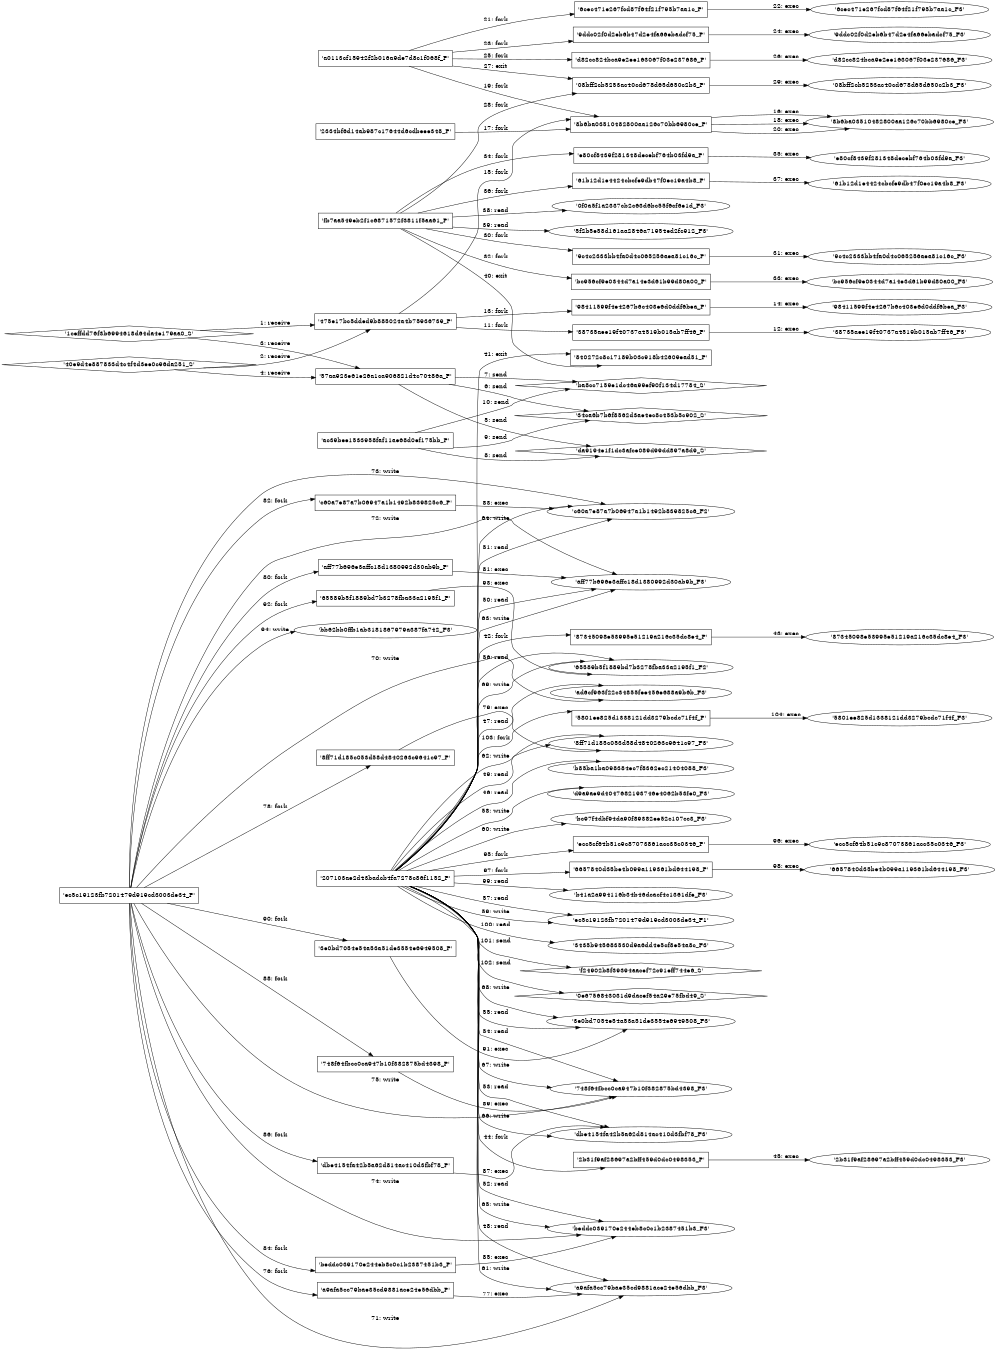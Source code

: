 digraph "D:\Learning\Paper\apt\基于CTI的攻击预警\Dataset\攻击图\ASGfromALLCTI\Sorpresa! JasperLoader targets Italy with a new bag of tricks.dot" {
rankdir="LR"
size="9"
fixedsize="false"
splines="true"
nodesep=0.3
ranksep=0
fontsize=10
overlap="scalexy"
engine= "neato"
	"'475e17bc5dded9b885024a4b75936739_P'" [node_type=Process shape=box]
	"'1ceffdd76f3b6994618d64da4e179aa0_S'" [node_type=Socket shape=diamond]
	"'1ceffdd76f3b6994618d64da4e179aa0_S'" -> "'475e17bc5dded9b885024a4b75936739_P'" [label="1: receive"]
	"'475e17bc5dded9b885024a4b75936739_P'" [node_type=Process shape=box]
	"'40e9d4e887833d4c4f4d3ee0c96da251_S'" [node_type=Socket shape=diamond]
	"'40e9d4e887833d4c4f4d3ee0c96da251_S'" -> "'475e17bc5dded9b885024a4b75936739_P'" [label="2: receive"]
	"'57aa923e61e26a1ca906821d4c70486a_P'" [node_type=Process shape=box]
	"'1ceffdd76f3b6994618d64da4e179aa0_S'" [node_type=Socket shape=diamond]
	"'1ceffdd76f3b6994618d64da4e179aa0_S'" -> "'57aa923e61e26a1ca906821d4c70486a_P'" [label="3: receive"]
	"'57aa923e61e26a1ca906821d4c70486a_P'" [node_type=Process shape=box]
	"'40e9d4e887833d4c4f4d3ee0c96da251_S'" [node_type=Socket shape=diamond]
	"'40e9d4e887833d4c4f4d3ee0c96da251_S'" -> "'57aa923e61e26a1ca906821d4c70486a_P'" [label="4: receive"]
	"'da9194e1f1dc3afce089d99dd897a8d9_S'" [node_type=Socket shape=diamond]
	"'57aa923e61e26a1ca906821d4c70486a_P'" [node_type=Process shape=box]
	"'57aa923e61e26a1ca906821d4c70486a_P'" -> "'da9194e1f1dc3afce089d99dd897a8d9_S'" [label="5: send"]
	"'34ca6b7b6f8562d3ae4ec8c453b5c902_S'" [node_type=Socket shape=diamond]
	"'57aa923e61e26a1ca906821d4c70486a_P'" [node_type=Process shape=box]
	"'57aa923e61e26a1ca906821d4c70486a_P'" -> "'34ca6b7b6f8562d3ae4ec8c453b5c902_S'" [label="6: send"]
	"'ba8cc7159e1dc46a99ef90f134d17784_S'" [node_type=Socket shape=diamond]
	"'57aa923e61e26a1ca906821d4c70486a_P'" [node_type=Process shape=box]
	"'57aa923e61e26a1ca906821d4c70486a_P'" -> "'ba8cc7159e1dc46a99ef90f134d17784_S'" [label="7: send"]
	"'da9194e1f1dc3afce089d99dd897a8d9_S'" [node_type=Socket shape=diamond]
	"'ac39bee1533958faf11ae68d0ef175bb_P'" [node_type=Process shape=box]
	"'ac39bee1533958faf11ae68d0ef175bb_P'" -> "'da9194e1f1dc3afce089d99dd897a8d9_S'" [label="8: send"]
	"'34ca6b7b6f8562d3ae4ec8c453b5c902_S'" [node_type=Socket shape=diamond]
	"'ac39bee1533958faf11ae68d0ef175bb_P'" [node_type=Process shape=box]
	"'ac39bee1533958faf11ae68d0ef175bb_P'" -> "'34ca6b7b6f8562d3ae4ec8c453b5c902_S'" [label="9: send"]
	"'ba8cc7159e1dc46a99ef90f134d17784_S'" [node_type=Socket shape=diamond]
	"'ac39bee1533958faf11ae68d0ef175bb_P'" [node_type=Process shape=box]
	"'ac39bee1533958faf11ae68d0ef175bb_P'" -> "'ba8cc7159e1dc46a99ef90f134d17784_S'" [label="10: send"]
	"'475e17bc5dded9b885024a4b75936739_P'" [node_type=Process shape=box]
	"'38735aee19f40737a4519b015ab7ff46_P'" [node_type=Process shape=box]
	"'475e17bc5dded9b885024a4b75936739_P'" -> "'38735aee19f40737a4519b015ab7ff46_P'" [label="11: fork"]
	"'38735aee19f40737a4519b015ab7ff46_P'" [node_type=Process shape=box]
	"'38735aee19f40737a4519b015ab7ff46_F3'" [node_type=File shape=ellipse]
	"'38735aee19f40737a4519b015ab7ff46_P'" -> "'38735aee19f40737a4519b015ab7ff46_F3'" [label="12: exec"]
	"'475e17bc5dded9b885024a4b75936739_P'" [node_type=Process shape=box]
	"'98411599f4e4267b6c403e6d0ddf6bea_P'" [node_type=Process shape=box]
	"'475e17bc5dded9b885024a4b75936739_P'" -> "'98411599f4e4267b6c403e6d0ddf6bea_P'" [label="13: fork"]
	"'98411599f4e4267b6c403e6d0ddf6bea_P'" [node_type=Process shape=box]
	"'98411599f4e4267b6c403e6d0ddf6bea_F3'" [node_type=File shape=ellipse]
	"'98411599f4e4267b6c403e6d0ddf6bea_P'" -> "'98411599f4e4267b6c403e6d0ddf6bea_F3'" [label="14: exec"]
	"'475e17bc5dded9b885024a4b75936739_P'" [node_type=Process shape=box]
	"'8b6ba03510482800aa126c70bb6980ce_P'" [node_type=Process shape=box]
	"'475e17bc5dded9b885024a4b75936739_P'" -> "'8b6ba03510482800aa126c70bb6980ce_P'" [label="15: fork"]
	"'8b6ba03510482800aa126c70bb6980ce_P'" [node_type=Process shape=box]
	"'8b6ba03510482800aa126c70bb6980ce_F3'" [node_type=File shape=ellipse]
	"'8b6ba03510482800aa126c70bb6980ce_P'" -> "'8b6ba03510482800aa126c70bb6980ce_F3'" [label="16: exec"]
	"'2334bf6d14ab987c17644d6cdbeee348_P'" [node_type=Process shape=box]
	"'8b6ba03510482800aa126c70bb6980ce_P'" [node_type=Process shape=box]
	"'2334bf6d14ab987c17644d6cdbeee348_P'" -> "'8b6ba03510482800aa126c70bb6980ce_P'" [label="17: fork"]
	"'8b6ba03510482800aa126c70bb6980ce_P'" [node_type=Process shape=box]
	"'8b6ba03510482800aa126c70bb6980ce_F3'" [node_type=File shape=ellipse]
	"'8b6ba03510482800aa126c70bb6980ce_P'" -> "'8b6ba03510482800aa126c70bb6980ce_F3'" [label="18: exec"]
	"'a0113cf15942f2b016a9de7d8c1f068f_P'" [node_type=Process shape=box]
	"'8b6ba03510482800aa126c70bb6980ce_P'" [node_type=Process shape=box]
	"'a0113cf15942f2b016a9de7d8c1f068f_P'" -> "'8b6ba03510482800aa126c70bb6980ce_P'" [label="19: fork"]
	"'8b6ba03510482800aa126c70bb6980ce_P'" [node_type=Process shape=box]
	"'8b6ba03510482800aa126c70bb6980ce_F3'" [node_type=File shape=ellipse]
	"'8b6ba03510482800aa126c70bb6980ce_P'" -> "'8b6ba03510482800aa126c70bb6980ce_F3'" [label="20: exec"]
	"'a0113cf15942f2b016a9de7d8c1f068f_P'" [node_type=Process shape=box]
	"'6cec471e267fcd87f64f21f795b7aa1c_P'" [node_type=Process shape=box]
	"'a0113cf15942f2b016a9de7d8c1f068f_P'" -> "'6cec471e267fcd87f64f21f795b7aa1c_P'" [label="21: fork"]
	"'6cec471e267fcd87f64f21f795b7aa1c_P'" [node_type=Process shape=box]
	"'6cec471e267fcd87f64f21f795b7aa1c_F3'" [node_type=File shape=ellipse]
	"'6cec471e267fcd87f64f21f795b7aa1c_P'" -> "'6cec471e267fcd87f64f21f795b7aa1c_F3'" [label="22: exec"]
	"'a0113cf15942f2b016a9de7d8c1f068f_P'" [node_type=Process shape=box]
	"'9ddc02f0d2eb6b47d2e4fa66ebadcf75_P'" [node_type=Process shape=box]
	"'a0113cf15942f2b016a9de7d8c1f068f_P'" -> "'9ddc02f0d2eb6b47d2e4fa66ebadcf75_P'" [label="23: fork"]
	"'9ddc02f0d2eb6b47d2e4fa66ebadcf75_P'" [node_type=Process shape=box]
	"'9ddc02f0d2eb6b47d2e4fa66ebadcf75_F3'" [node_type=File shape=ellipse]
	"'9ddc02f0d2eb6b47d2e4fa66ebadcf75_P'" -> "'9ddc02f0d2eb6b47d2e4fa66ebadcf75_F3'" [label="24: exec"]
	"'a0113cf15942f2b016a9de7d8c1f068f_P'" [node_type=Process shape=box]
	"'d82cc824bca9e2ee163067f03e237686_P'" [node_type=Process shape=box]
	"'a0113cf15942f2b016a9de7d8c1f068f_P'" -> "'d82cc824bca9e2ee163067f03e237686_P'" [label="25: fork"]
	"'d82cc824bca9e2ee163067f03e237686_P'" [node_type=Process shape=box]
	"'d82cc824bca9e2ee163067f03e237686_F3'" [node_type=File shape=ellipse]
	"'d82cc824bca9e2ee163067f03e237686_P'" -> "'d82cc824bca9e2ee163067f03e237686_F3'" [label="26: exec"]
	"'a0113cf15942f2b016a9de7d8c1f068f_P'" [node_type=Process shape=box]
	"'08bff2cb5253ac40cd678d65d650c2b3_P'" [node_type=Process shape=box]
	"'a0113cf15942f2b016a9de7d8c1f068f_P'" -> "'08bff2cb5253ac40cd678d65d650c2b3_P'" [label="27: exit"]
	"'fb7aa549eb2f1c6871572f3811f5aa61_P'" [node_type=Process shape=box]
	"'08bff2cb5253ac40cd678d65d650c2b3_P'" [node_type=Process shape=box]
	"'fb7aa549eb2f1c6871572f3811f5aa61_P'" -> "'08bff2cb5253ac40cd678d65d650c2b3_P'" [label="28: fork"]
	"'08bff2cb5253ac40cd678d65d650c2b3_P'" [node_type=Process shape=box]
	"'08bff2cb5253ac40cd678d65d650c2b3_F3'" [node_type=File shape=ellipse]
	"'08bff2cb5253ac40cd678d65d650c2b3_P'" -> "'08bff2cb5253ac40cd678d65d650c2b3_F3'" [label="29: exec"]
	"'fb7aa549eb2f1c6871572f3811f5aa61_P'" [node_type=Process shape=box]
	"'9c4c2333bb4fa0d4c065256aea81c16c_P'" [node_type=Process shape=box]
	"'fb7aa549eb2f1c6871572f3811f5aa61_P'" -> "'9c4c2333bb4fa0d4c065256aea81c16c_P'" [label="30: fork"]
	"'9c4c2333bb4fa0d4c065256aea81c16c_P'" [node_type=Process shape=box]
	"'9c4c2333bb4fa0d4c065256aea81c16c_F3'" [node_type=File shape=ellipse]
	"'9c4c2333bb4fa0d4c065256aea81c16c_P'" -> "'9c4c2333bb4fa0d4c065256aea81c16c_F3'" [label="31: exec"]
	"'fb7aa549eb2f1c6871572f3811f5aa61_P'" [node_type=Process shape=box]
	"'bc956cf9e0344d7a14e3d61b99d80a00_P'" [node_type=Process shape=box]
	"'fb7aa549eb2f1c6871572f3811f5aa61_P'" -> "'bc956cf9e0344d7a14e3d61b99d80a00_P'" [label="32: fork"]
	"'bc956cf9e0344d7a14e3d61b99d80a00_P'" [node_type=Process shape=box]
	"'bc956cf9e0344d7a14e3d61b99d80a00_F3'" [node_type=File shape=ellipse]
	"'bc956cf9e0344d7a14e3d61b99d80a00_P'" -> "'bc956cf9e0344d7a14e3d61b99d80a00_F3'" [label="33: exec"]
	"'fb7aa549eb2f1c6871572f3811f5aa61_P'" [node_type=Process shape=box]
	"'e80cf8439f281348decebf764b03fd9a_P'" [node_type=Process shape=box]
	"'fb7aa549eb2f1c6871572f3811f5aa61_P'" -> "'e80cf8439f281348decebf764b03fd9a_P'" [label="34: fork"]
	"'e80cf8439f281348decebf764b03fd9a_P'" [node_type=Process shape=box]
	"'e80cf8439f281348decebf764b03fd9a_F3'" [node_type=File shape=ellipse]
	"'e80cf8439f281348decebf764b03fd9a_P'" -> "'e80cf8439f281348decebf764b03fd9a_F3'" [label="35: exec"]
	"'fb7aa549eb2f1c6871572f3811f5aa61_P'" [node_type=Process shape=box]
	"'61b12d1e4424cbcfe9db47f0ec19a4b8_P'" [node_type=Process shape=box]
	"'fb7aa549eb2f1c6871572f3811f5aa61_P'" -> "'61b12d1e4424cbcfe9db47f0ec19a4b8_P'" [label="36: fork"]
	"'61b12d1e4424cbcfe9db47f0ec19a4b8_P'" [node_type=Process shape=box]
	"'61b12d1e4424cbcfe9db47f0ec19a4b8_F3'" [node_type=File shape=ellipse]
	"'61b12d1e4424cbcfe9db47f0ec19a4b8_P'" -> "'61b12d1e4424cbcfe9db47f0ec19a4b8_F3'" [label="37: exec"]
	"'0f0a5f1a2337cb2c63d6bc55f6cf6e1d_F3'" [node_type=file shape=ellipse]
	"'fb7aa549eb2f1c6871572f3811f5aa61_P'" [node_type=Process shape=box]
	"'fb7aa549eb2f1c6871572f3811f5aa61_P'" -> "'0f0a5f1a2337cb2c63d6bc55f6cf6e1d_F3'" [label="38: read"]
	"'5f2b5e58d161aa2846a71954ed2fc912_F3'" [node_type=file shape=ellipse]
	"'fb7aa549eb2f1c6871572f3811f5aa61_P'" [node_type=Process shape=box]
	"'fb7aa549eb2f1c6871572f3811f5aa61_P'" -> "'5f2b5e58d161aa2846a71954ed2fc912_F3'" [label="39: read"]
	"'fb7aa549eb2f1c6871572f3811f5aa61_P'" [node_type=Process shape=box]
	"'840272c8c17189b03c918b42609ead51_P'" [node_type=Process shape=box]
	"'fb7aa549eb2f1c6871572f3811f5aa61_P'" -> "'840272c8c17189b03c918b42609ead51_P'" [label="40: exit"]
	"'207103ae2d43badcb4fa7278c86f1152_P'" [node_type=Process shape=box]
	"'840272c8c17189b03c918b42609ead51_P'" [node_type=Process shape=box]
	"'207103ae2d43badcb4fa7278c86f1152_P'" -> "'840272c8c17189b03c918b42609ead51_P'" [label="41: exit"]
	"'207103ae2d43badcb4fa7278c86f1152_P'" [node_type=Process shape=box]
	"'87345098e53995e51219a216c35dc8e4_P'" [node_type=Process shape=box]
	"'207103ae2d43badcb4fa7278c86f1152_P'" -> "'87345098e53995e51219a216c35dc8e4_P'" [label="42: fork"]
	"'87345098e53995e51219a216c35dc8e4_P'" [node_type=Process shape=box]
	"'87345098e53995e51219a216c35dc8e4_F3'" [node_type=File shape=ellipse]
	"'87345098e53995e51219a216c35dc8e4_P'" -> "'87345098e53995e51219a216c35dc8e4_F3'" [label="43: exec"]
	"'207103ae2d43badcb4fa7278c86f1152_P'" [node_type=Process shape=box]
	"'2b31f9af28697a2bff459d0dc0498353_P'" [node_type=Process shape=box]
	"'207103ae2d43badcb4fa7278c86f1152_P'" -> "'2b31f9af28697a2bff459d0dc0498353_P'" [label="44: fork"]
	"'2b31f9af28697a2bff459d0dc0498353_P'" [node_type=Process shape=box]
	"'2b31f9af28697a2bff459d0dc0498353_F3'" [node_type=File shape=ellipse]
	"'2b31f9af28697a2bff459d0dc0498353_P'" -> "'2b31f9af28697a2bff459d0dc0498353_F3'" [label="45: exec"]
	"'b85ba1ba098384ec7f8362ec21404088_F3'" [node_type=file shape=ellipse]
	"'207103ae2d43badcb4fa7278c86f1152_P'" [node_type=Process shape=box]
	"'207103ae2d43badcb4fa7278c86f1152_P'" -> "'b85ba1ba098384ec7f8362ec21404088_F3'" [label="46: read"]
	"'ad6cf963f22c34855fee456e688a9b6b_F3'" [node_type=file shape=ellipse]
	"'207103ae2d43badcb4fa7278c86f1152_P'" [node_type=Process shape=box]
	"'207103ae2d43badcb4fa7278c86f1152_P'" -> "'ad6cf963f22c34855fee456e688a9b6b_F3'" [label="47: read"]
	"'a9afa5cc79bae35cd9881ace24e56dbb_F3'" [node_type=file shape=ellipse]
	"'207103ae2d43badcb4fa7278c86f1152_P'" [node_type=Process shape=box]
	"'207103ae2d43badcb4fa7278c86f1152_P'" -> "'a9afa5cc79bae35cd9881ace24e56dbb_F3'" [label="48: read"]
	"'8ff71d185c053d58d4840263c9641c97_F3'" [node_type=file shape=ellipse]
	"'207103ae2d43badcb4fa7278c86f1152_P'" [node_type=Process shape=box]
	"'207103ae2d43badcb4fa7278c86f1152_P'" -> "'8ff71d185c053d58d4840263c9641c97_F3'" [label="49: read"]
	"'aff77b696e3affc18d1380992d30ab9b_F3'" [node_type=file shape=ellipse]
	"'207103ae2d43badcb4fa7278c86f1152_P'" [node_type=Process shape=box]
	"'207103ae2d43badcb4fa7278c86f1152_P'" -> "'aff77b696e3affc18d1380992d30ab9b_F3'" [label="50: read"]
	"'c60a7e87a7b06947a1b1492b839825c6_F2'" [node_type=file shape=ellipse]
	"'207103ae2d43badcb4fa7278c86f1152_P'" [node_type=Process shape=box]
	"'207103ae2d43badcb4fa7278c86f1152_P'" -> "'c60a7e87a7b06947a1b1492b839825c6_F2'" [label="51: read"]
	"'beddc039170e244eb8c0c1b2387451b3_F3'" [node_type=file shape=ellipse]
	"'207103ae2d43badcb4fa7278c86f1152_P'" [node_type=Process shape=box]
	"'207103ae2d43badcb4fa7278c86f1152_P'" -> "'beddc039170e244eb8c0c1b2387451b3_F3'" [label="52: read"]
	"'dbe4154fa42b5a62d814ac410d3fbf78_F3'" [node_type=file shape=ellipse]
	"'207103ae2d43badcb4fa7278c86f1152_P'" [node_type=Process shape=box]
	"'207103ae2d43badcb4fa7278c86f1152_P'" -> "'dbe4154fa42b5a62d814ac410d3fbf78_F3'" [label="53: read"]
	"'748f64fbcc0ca947b10f382875bd4398_F3'" [node_type=file shape=ellipse]
	"'207103ae2d43badcb4fa7278c86f1152_P'" [node_type=Process shape=box]
	"'207103ae2d43badcb4fa7278c86f1152_P'" -> "'748f64fbcc0ca947b10f382875bd4398_F3'" [label="54: read"]
	"'3e0bd7054e54a53a51de3554e6949508_F3'" [node_type=file shape=ellipse]
	"'207103ae2d43badcb4fa7278c86f1152_P'" [node_type=Process shape=box]
	"'207103ae2d43badcb4fa7278c86f1152_P'" -> "'3e0bd7054e54a53a51de3554e6949508_F3'" [label="55: read"]
	"'65589b5f1889bd7b3278fba33a2195f1_F2'" [node_type=file shape=ellipse]
	"'207103ae2d43badcb4fa7278c86f1152_P'" [node_type=Process shape=box]
	"'207103ae2d43badcb4fa7278c86f1152_P'" -> "'65589b5f1889bd7b3278fba33a2195f1_F2'" [label="56: read"]
	"'ec5c19123fb7201479d919cd3003de34_F1'" [node_type=file shape=ellipse]
	"'207103ae2d43badcb4fa7278c86f1152_P'" [node_type=Process shape=box]
	"'207103ae2d43badcb4fa7278c86f1152_P'" -> "'ec5c19123fb7201479d919cd3003de34_F1'" [label="57: read"]
	"'d9a9ae9d4047682193746e4062b53fe0_F3'" [node_type=file shape=ellipse]
	"'207103ae2d43badcb4fa7278c86f1152_P'" [node_type=Process shape=box]
	"'207103ae2d43badcb4fa7278c86f1152_P'" -> "'d9a9ae9d4047682193746e4062b53fe0_F3'" [label="58: write"]
	"'ec5c19123fb7201479d919cd3003de34_F1'" [node_type=file shape=ellipse]
	"'207103ae2d43badcb4fa7278c86f1152_P'" [node_type=Process shape=box]
	"'207103ae2d43badcb4fa7278c86f1152_P'" -> "'ec5c19123fb7201479d919cd3003de34_F1'" [label="59: write"]
	"'bc97f4dbf94da90f89382ee52c107cc3_F3'" [node_type=file shape=ellipse]
	"'207103ae2d43badcb4fa7278c86f1152_P'" [node_type=Process shape=box]
	"'207103ae2d43badcb4fa7278c86f1152_P'" -> "'bc97f4dbf94da90f89382ee52c107cc3_F3'" [label="60: write"]
	"'a9afa5cc79bae35cd9881ace24e56dbb_F3'" [node_type=file shape=ellipse]
	"'207103ae2d43badcb4fa7278c86f1152_P'" [node_type=Process shape=box]
	"'207103ae2d43badcb4fa7278c86f1152_P'" -> "'a9afa5cc79bae35cd9881ace24e56dbb_F3'" [label="61: write"]
	"'8ff71d185c053d58d4840263c9641c97_F3'" [node_type=file shape=ellipse]
	"'207103ae2d43badcb4fa7278c86f1152_P'" [node_type=Process shape=box]
	"'207103ae2d43badcb4fa7278c86f1152_P'" -> "'8ff71d185c053d58d4840263c9641c97_F3'" [label="62: write"]
	"'aff77b696e3affc18d1380992d30ab9b_F3'" [node_type=file shape=ellipse]
	"'207103ae2d43badcb4fa7278c86f1152_P'" [node_type=Process shape=box]
	"'207103ae2d43badcb4fa7278c86f1152_P'" -> "'aff77b696e3affc18d1380992d30ab9b_F3'" [label="63: write"]
	"'c60a7e87a7b06947a1b1492b839825c6_F2'" [node_type=file shape=ellipse]
	"'207103ae2d43badcb4fa7278c86f1152_P'" [node_type=Process shape=box]
	"'207103ae2d43badcb4fa7278c86f1152_P'" -> "'c60a7e87a7b06947a1b1492b839825c6_F2'" [label="64: write"]
	"'beddc039170e244eb8c0c1b2387451b3_F3'" [node_type=file shape=ellipse]
	"'207103ae2d43badcb4fa7278c86f1152_P'" [node_type=Process shape=box]
	"'207103ae2d43badcb4fa7278c86f1152_P'" -> "'beddc039170e244eb8c0c1b2387451b3_F3'" [label="65: write"]
	"'dbe4154fa42b5a62d814ac410d3fbf78_F3'" [node_type=file shape=ellipse]
	"'207103ae2d43badcb4fa7278c86f1152_P'" [node_type=Process shape=box]
	"'207103ae2d43badcb4fa7278c86f1152_P'" -> "'dbe4154fa42b5a62d814ac410d3fbf78_F3'" [label="66: write"]
	"'748f64fbcc0ca947b10f382875bd4398_F3'" [node_type=file shape=ellipse]
	"'207103ae2d43badcb4fa7278c86f1152_P'" [node_type=Process shape=box]
	"'207103ae2d43badcb4fa7278c86f1152_P'" -> "'748f64fbcc0ca947b10f382875bd4398_F3'" [label="67: write"]
	"'3e0bd7054e54a53a51de3554e6949508_F3'" [node_type=file shape=ellipse]
	"'207103ae2d43badcb4fa7278c86f1152_P'" [node_type=Process shape=box]
	"'207103ae2d43badcb4fa7278c86f1152_P'" -> "'3e0bd7054e54a53a51de3554e6949508_F3'" [label="68: write"]
	"'65589b5f1889bd7b3278fba33a2195f1_F2'" [node_type=file shape=ellipse]
	"'207103ae2d43badcb4fa7278c86f1152_P'" [node_type=Process shape=box]
	"'207103ae2d43badcb4fa7278c86f1152_P'" -> "'65589b5f1889bd7b3278fba33a2195f1_F2'" [label="69: write"]
	"'ad6cf963f22c34855fee456e688a9b6b_F3'" [node_type=file shape=ellipse]
	"'ec5c19123fb7201479d919cd3003de34_P'" [node_type=Process shape=box]
	"'ec5c19123fb7201479d919cd3003de34_P'" -> "'ad6cf963f22c34855fee456e688a9b6b_F3'" [label="70: write"]
	"'a9afa5cc79bae35cd9881ace24e56dbb_F3'" [node_type=file shape=ellipse]
	"'ec5c19123fb7201479d919cd3003de34_P'" [node_type=Process shape=box]
	"'ec5c19123fb7201479d919cd3003de34_P'" -> "'a9afa5cc79bae35cd9881ace24e56dbb_F3'" [label="71: write"]
	"'aff77b696e3affc18d1380992d30ab9b_F3'" [node_type=file shape=ellipse]
	"'ec5c19123fb7201479d919cd3003de34_P'" [node_type=Process shape=box]
	"'ec5c19123fb7201479d919cd3003de34_P'" -> "'aff77b696e3affc18d1380992d30ab9b_F3'" [label="72: write"]
	"'c60a7e87a7b06947a1b1492b839825c6_F2'" [node_type=file shape=ellipse]
	"'ec5c19123fb7201479d919cd3003de34_P'" [node_type=Process shape=box]
	"'ec5c19123fb7201479d919cd3003de34_P'" -> "'c60a7e87a7b06947a1b1492b839825c6_F2'" [label="73: write"]
	"'beddc039170e244eb8c0c1b2387451b3_F3'" [node_type=file shape=ellipse]
	"'ec5c19123fb7201479d919cd3003de34_P'" [node_type=Process shape=box]
	"'ec5c19123fb7201479d919cd3003de34_P'" -> "'beddc039170e244eb8c0c1b2387451b3_F3'" [label="74: write"]
	"'748f64fbcc0ca947b10f382875bd4398_F3'" [node_type=file shape=ellipse]
	"'ec5c19123fb7201479d919cd3003de34_P'" [node_type=Process shape=box]
	"'ec5c19123fb7201479d919cd3003de34_P'" -> "'748f64fbcc0ca947b10f382875bd4398_F3'" [label="75: write"]
	"'ec5c19123fb7201479d919cd3003de34_P'" [node_type=Process shape=box]
	"'a9afa5cc79bae35cd9881ace24e56dbb_P'" [node_type=Process shape=box]
	"'ec5c19123fb7201479d919cd3003de34_P'" -> "'a9afa5cc79bae35cd9881ace24e56dbb_P'" [label="76: fork"]
	"'a9afa5cc79bae35cd9881ace24e56dbb_P'" [node_type=Process shape=box]
	"'a9afa5cc79bae35cd9881ace24e56dbb_F3'" [node_type=File shape=ellipse]
	"'a9afa5cc79bae35cd9881ace24e56dbb_P'" -> "'a9afa5cc79bae35cd9881ace24e56dbb_F3'" [label="77: exec"]
	"'ec5c19123fb7201479d919cd3003de34_P'" [node_type=Process shape=box]
	"'8ff71d185c053d58d4840263c9641c97_P'" [node_type=Process shape=box]
	"'ec5c19123fb7201479d919cd3003de34_P'" -> "'8ff71d185c053d58d4840263c9641c97_P'" [label="78: fork"]
	"'8ff71d185c053d58d4840263c9641c97_P'" [node_type=Process shape=box]
	"'8ff71d185c053d58d4840263c9641c97_F3'" [node_type=File shape=ellipse]
	"'8ff71d185c053d58d4840263c9641c97_P'" -> "'8ff71d185c053d58d4840263c9641c97_F3'" [label="79: exec"]
	"'ec5c19123fb7201479d919cd3003de34_P'" [node_type=Process shape=box]
	"'aff77b696e3affc18d1380992d30ab9b_P'" [node_type=Process shape=box]
	"'ec5c19123fb7201479d919cd3003de34_P'" -> "'aff77b696e3affc18d1380992d30ab9b_P'" [label="80: fork"]
	"'aff77b696e3affc18d1380992d30ab9b_P'" [node_type=Process shape=box]
	"'aff77b696e3affc18d1380992d30ab9b_F3'" [node_type=File shape=ellipse]
	"'aff77b696e3affc18d1380992d30ab9b_P'" -> "'aff77b696e3affc18d1380992d30ab9b_F3'" [label="81: exec"]
	"'ec5c19123fb7201479d919cd3003de34_P'" [node_type=Process shape=box]
	"'c60a7e87a7b06947a1b1492b839825c6_P'" [node_type=Process shape=box]
	"'ec5c19123fb7201479d919cd3003de34_P'" -> "'c60a7e87a7b06947a1b1492b839825c6_P'" [label="82: fork"]
	"'c60a7e87a7b06947a1b1492b839825c6_P'" [node_type=Process shape=box]
	"'c60a7e87a7b06947a1b1492b839825c6_F2'" [node_type=File shape=ellipse]
	"'c60a7e87a7b06947a1b1492b839825c6_P'" -> "'c60a7e87a7b06947a1b1492b839825c6_F2'" [label="83: exec"]
	"'ec5c19123fb7201479d919cd3003de34_P'" [node_type=Process shape=box]
	"'beddc039170e244eb8c0c1b2387451b3_P'" [node_type=Process shape=box]
	"'ec5c19123fb7201479d919cd3003de34_P'" -> "'beddc039170e244eb8c0c1b2387451b3_P'" [label="84: fork"]
	"'beddc039170e244eb8c0c1b2387451b3_P'" [node_type=Process shape=box]
	"'beddc039170e244eb8c0c1b2387451b3_F3'" [node_type=File shape=ellipse]
	"'beddc039170e244eb8c0c1b2387451b3_P'" -> "'beddc039170e244eb8c0c1b2387451b3_F3'" [label="85: exec"]
	"'ec5c19123fb7201479d919cd3003de34_P'" [node_type=Process shape=box]
	"'dbe4154fa42b5a62d814ac410d3fbf78_P'" [node_type=Process shape=box]
	"'ec5c19123fb7201479d919cd3003de34_P'" -> "'dbe4154fa42b5a62d814ac410d3fbf78_P'" [label="86: fork"]
	"'dbe4154fa42b5a62d814ac410d3fbf78_P'" [node_type=Process shape=box]
	"'dbe4154fa42b5a62d814ac410d3fbf78_F3'" [node_type=File shape=ellipse]
	"'dbe4154fa42b5a62d814ac410d3fbf78_P'" -> "'dbe4154fa42b5a62d814ac410d3fbf78_F3'" [label="87: exec"]
	"'ec5c19123fb7201479d919cd3003de34_P'" [node_type=Process shape=box]
	"'748f64fbcc0ca947b10f382875bd4398_P'" [node_type=Process shape=box]
	"'ec5c19123fb7201479d919cd3003de34_P'" -> "'748f64fbcc0ca947b10f382875bd4398_P'" [label="88: fork"]
	"'748f64fbcc0ca947b10f382875bd4398_P'" [node_type=Process shape=box]
	"'748f64fbcc0ca947b10f382875bd4398_F3'" [node_type=File shape=ellipse]
	"'748f64fbcc0ca947b10f382875bd4398_P'" -> "'748f64fbcc0ca947b10f382875bd4398_F3'" [label="89: exec"]
	"'ec5c19123fb7201479d919cd3003de34_P'" [node_type=Process shape=box]
	"'3e0bd7054e54a53a51de3554e6949508_P'" [node_type=Process shape=box]
	"'ec5c19123fb7201479d919cd3003de34_P'" -> "'3e0bd7054e54a53a51de3554e6949508_P'" [label="90: fork"]
	"'3e0bd7054e54a53a51de3554e6949508_P'" [node_type=Process shape=box]
	"'3e0bd7054e54a53a51de3554e6949508_F3'" [node_type=File shape=ellipse]
	"'3e0bd7054e54a53a51de3554e6949508_P'" -> "'3e0bd7054e54a53a51de3554e6949508_F3'" [label="91: exec"]
	"'ec5c19123fb7201479d919cd3003de34_P'" [node_type=Process shape=box]
	"'65589b5f1889bd7b3278fba33a2195f1_P'" [node_type=Process shape=box]
	"'ec5c19123fb7201479d919cd3003de34_P'" -> "'65589b5f1889bd7b3278fba33a2195f1_P'" [label="92: fork"]
	"'65589b5f1889bd7b3278fba33a2195f1_P'" [node_type=Process shape=box]
	"'65589b5f1889bd7b3278fba33a2195f1_F2'" [node_type=File shape=ellipse]
	"'65589b5f1889bd7b3278fba33a2195f1_P'" -> "'65589b5f1889bd7b3278fba33a2195f1_F2'" [label="93: exec"]
	"'bb62bb0ffb1ab3181867979a387fa742_F3'" [node_type=file shape=ellipse]
	"'ec5c19123fb7201479d919cd3003de34_P'" [node_type=Process shape=box]
	"'ec5c19123fb7201479d919cd3003de34_P'" -> "'bb62bb0ffb1ab3181867979a387fa742_F3'" [label="94: write"]
	"'207103ae2d43badcb4fa7278c86f1152_P'" [node_type=Process shape=box]
	"'ecc5cf64b51c9c87073861acc35c0346_P'" [node_type=Process shape=box]
	"'207103ae2d43badcb4fa7278c86f1152_P'" -> "'ecc5cf64b51c9c87073861acc35c0346_P'" [label="95: fork"]
	"'ecc5cf64b51c9c87073861acc35c0346_P'" [node_type=Process shape=box]
	"'ecc5cf64b51c9c87073861acc35c0346_F3'" [node_type=File shape=ellipse]
	"'ecc5cf64b51c9c87073861acc35c0346_P'" -> "'ecc5cf64b51c9c87073861acc35c0346_F3'" [label="96: exec"]
	"'207103ae2d43badcb4fa7278c86f1152_P'" [node_type=Process shape=box]
	"'6657840d35be4b099a119361bd644198_P'" [node_type=Process shape=box]
	"'207103ae2d43badcb4fa7278c86f1152_P'" -> "'6657840d35be4b099a119361bd644198_P'" [label="97: fork"]
	"'6657840d35be4b099a119361bd644198_P'" [node_type=Process shape=box]
	"'6657840d35be4b099a119361bd644198_F3'" [node_type=File shape=ellipse]
	"'6657840d35be4b099a119361bd644198_P'" -> "'6657840d35be4b099a119361bd644198_F3'" [label="98: exec"]
	"'b41a2a994116b34b46dcacf4c1361dfe_F3'" [node_type=file shape=ellipse]
	"'207103ae2d43badcb4fa7278c86f1152_P'" [node_type=Process shape=box]
	"'207103ae2d43badcb4fa7278c86f1152_P'" -> "'b41a2a994116b34b46dcacf4c1361dfe_F3'" [label="99: read"]
	"'3435b945683530d9a6dd4e5cf8e54a8c_F3'" [node_type=file shape=ellipse]
	"'207103ae2d43badcb4fa7278c86f1152_P'" [node_type=Process shape=box]
	"'207103ae2d43badcb4fa7278c86f1152_P'" -> "'3435b945683530d9a6dd4e5cf8e54a8c_F3'" [label="100: read"]
	"'f24902b8f39394aacef72c91eff744e6_S'" [node_type=Socket shape=diamond]
	"'207103ae2d43badcb4fa7278c86f1152_P'" [node_type=Process shape=box]
	"'207103ae2d43badcb4fa7278c86f1152_P'" -> "'f24902b8f39394aacef72c91eff744e6_S'" [label="101: send"]
	"'0e6756843031d9dacef54a29e75fbd49_S'" [node_type=Socket shape=diamond]
	"'207103ae2d43badcb4fa7278c86f1152_P'" [node_type=Process shape=box]
	"'207103ae2d43badcb4fa7278c86f1152_P'" -> "'0e6756843031d9dacef54a29e75fbd49_S'" [label="102: send"]
	"'207103ae2d43badcb4fa7278c86f1152_P'" [node_type=Process shape=box]
	"'5801ee825d1338121dd3279bcdc71f4f_P'" [node_type=Process shape=box]
	"'207103ae2d43badcb4fa7278c86f1152_P'" -> "'5801ee825d1338121dd3279bcdc71f4f_P'" [label="103: fork"]
	"'5801ee825d1338121dd3279bcdc71f4f_P'" [node_type=Process shape=box]
	"'5801ee825d1338121dd3279bcdc71f4f_F3'" [node_type=File shape=ellipse]
	"'5801ee825d1338121dd3279bcdc71f4f_P'" -> "'5801ee825d1338121dd3279bcdc71f4f_F3'" [label="104: exec"]
}
